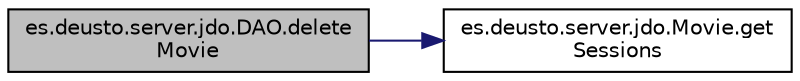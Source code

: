 digraph "es.deusto.server.jdo.DAO.deleteMovie"
{
 // LATEX_PDF_SIZE
  edge [fontname="Helvetica",fontsize="10",labelfontname="Helvetica",labelfontsize="10"];
  node [fontname="Helvetica",fontsize="10",shape=record];
  rankdir="LR";
  Node25 [label="es.deusto.server.jdo.DAO.delete\lMovie",height=0.2,width=0.4,color="black", fillcolor="grey75", style="filled", fontcolor="black",tooltip=" "];
  Node25 -> Node26 [color="midnightblue",fontsize="10",style="solid",fontname="Helvetica"];
  Node26 [label="es.deusto.server.jdo.Movie.get\lSessions",height=0.2,width=0.4,color="black", fillcolor="white", style="filled",URL="$classes_1_1deusto_1_1server_1_1jdo_1_1_movie.html#a8d94f72339ed5601515e139de313e181",tooltip=" "];
}
